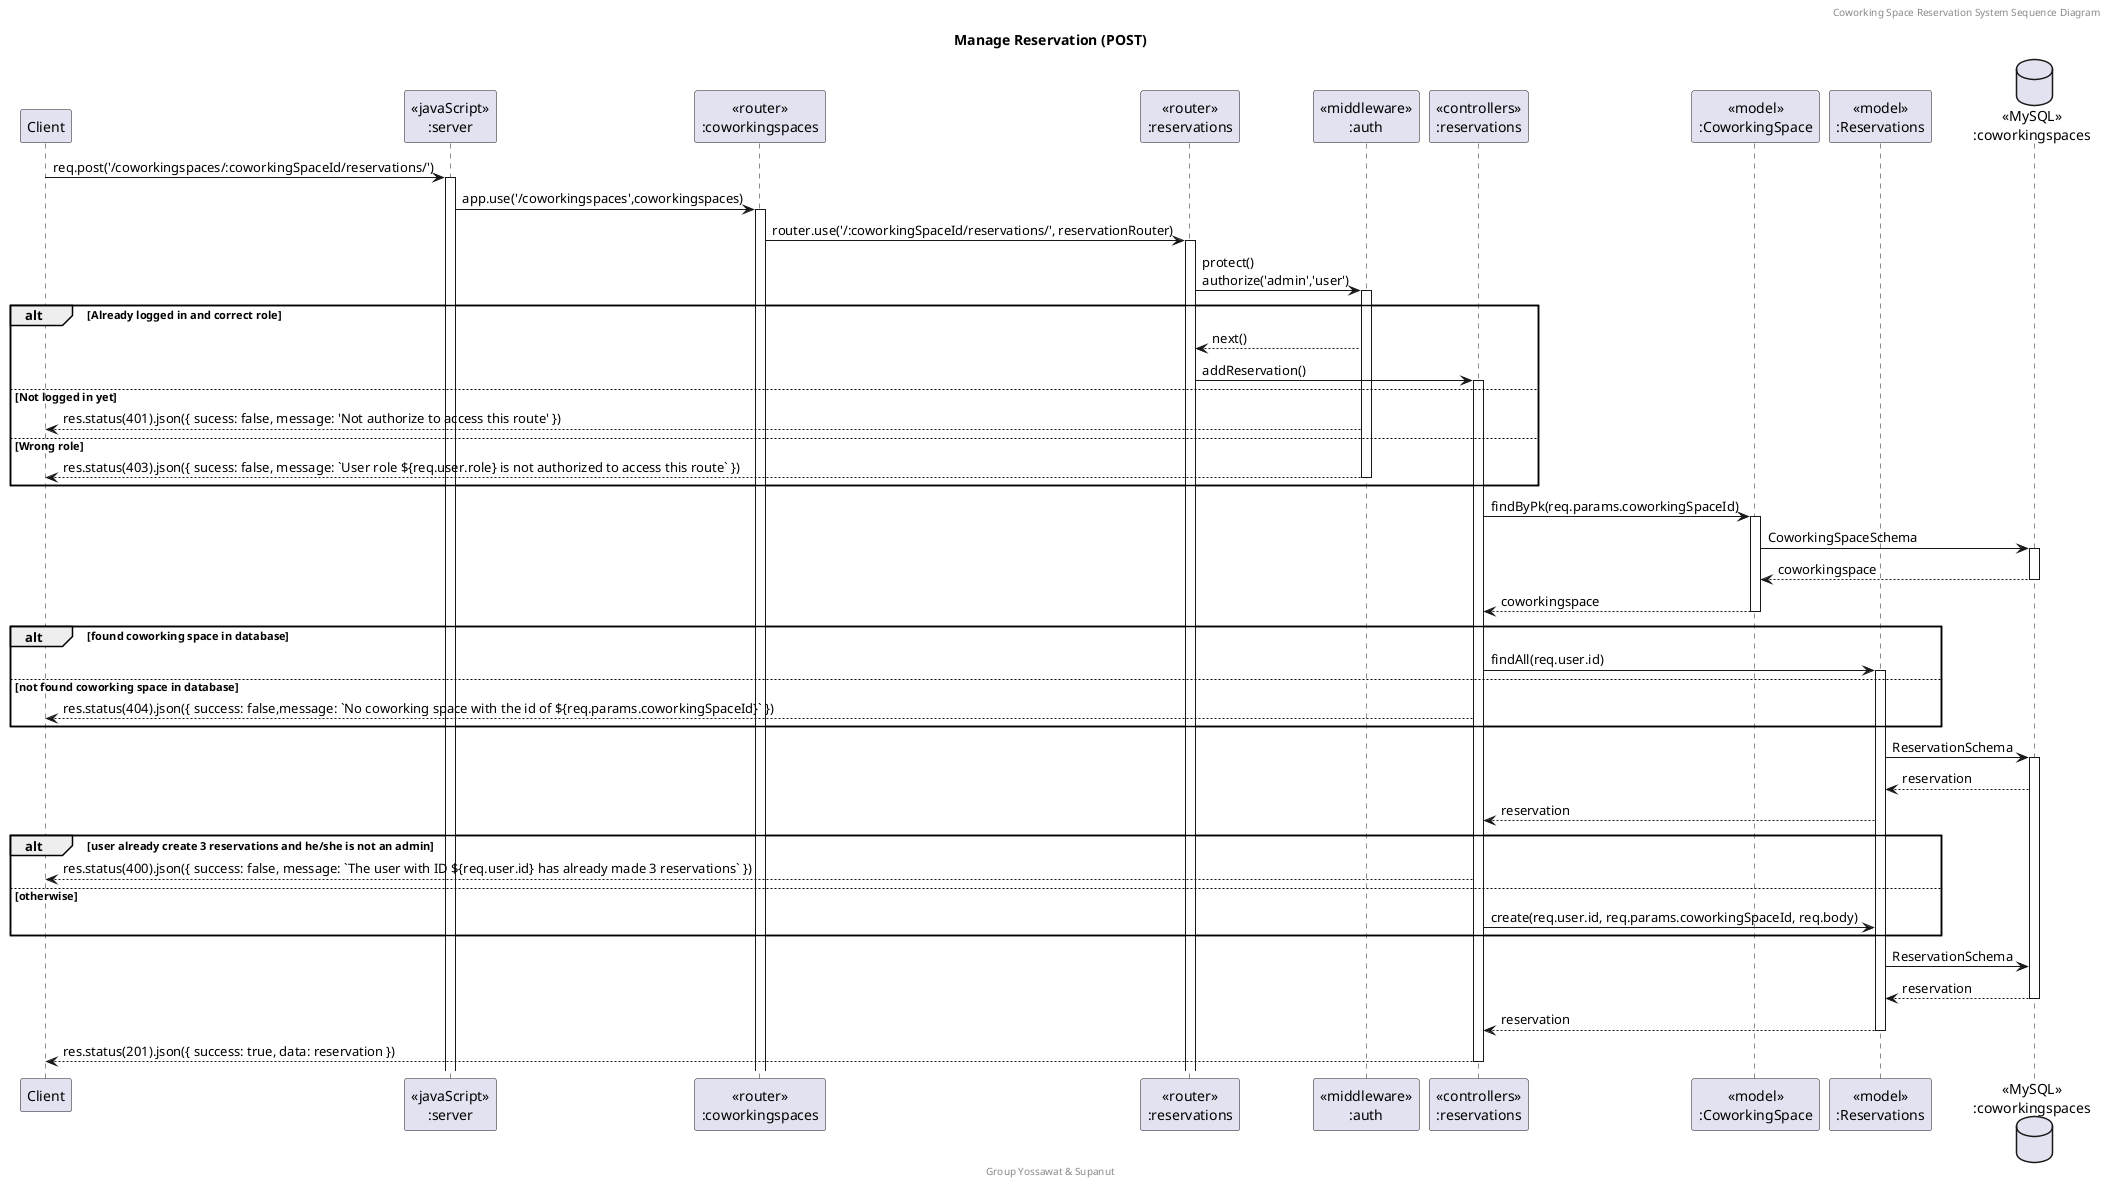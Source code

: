 @startuml Manage Reservation (POST)

header Coworking Space Reservation System Sequence Diagram
footer Group Yossawat & Supanut
title "Manage Reservation (POST)"

participant "Client" as client
participant "<<javaScript>>\n:server" as server
participant "<<router>>\n:coworkingspaces" as routerCoworkingSpaces
participant "<<router>>\n:reservations" as routerReservations
participant "<<middleware>>\n:auth" as middleware
participant "<<controllers>>\n:reservations" as controllersReservations
participant "<<model>>\n:CoworkingSpace" as modelCoworkingSpace
participant "<<model>>\n:Reservations" as modelReservation
database "<<MySQL>>\n:coworkingspaces" as CoworkingSpacesDatabase

client -> server ++:req.post('/coworkingspaces/:coworkingSpaceId/reservations/')
server -> routerCoworkingSpaces ++:app.use('/coworkingspaces',coworkingspaces)
routerCoworkingSpaces -> routerReservations ++:router.use('/:coworkingSpaceId/reservations/', reservationRouter)
routerReservations -> middleware ++:protect()\nauthorize('admin','user')
alt Already logged in and correct role
    middleware --> routerReservations : next()
    routerReservations -> controllersReservations ++: addReservation()
else Not logged in yet
    middleware --> client : res.status(401).json({ sucess: false, message: 'Not authorize to access this route' })
else Wrong role
    middleware --> client --: res.status(403).json({ sucess: false, message: `User role ${req.user.role} is not authorized to access this route` })
end
controllersReservations -> modelCoworkingSpace ++: findByPk(req.params.coworkingSpaceId)
modelCoworkingSpace -> CoworkingSpacesDatabase ++: CoworkingSpaceSchema
CoworkingSpacesDatabase --> modelCoworkingSpace --: coworkingspace
controllersReservations <-- modelCoworkingSpace --:coworkingspace
alt found coworking space in database
    controllersReservations -> modelReservation  ++: findAll(req.user.id)
else not found coworking space in database
    controllersReservations --> client  : res.status(404).json({ success: false,message: `No coworking space with the id of ${req.params.coworkingSpaceId}` })
end
modelReservation -> CoworkingSpacesDatabase ++: ReservationSchema
CoworkingSpacesDatabase --> modelReservation : reservation
controllersReservations <-- modelReservation : reservation
alt user already create 3 reservations and he/she is not an admin
    controllersReservations --> client : res.status(400).json({ success: false, message: `The user with ID ${req.user.id} has already made 3 reservations` })
else otherwise
    controllersReservations -> modelReservation : create(req.user.id, req.params.coworkingSpaceId, req.body)
end
modelReservation -> CoworkingSpacesDatabase : ReservationSchema
CoworkingSpacesDatabase --> modelReservation --: reservation
controllersReservations <-- modelReservation --: reservation
controllersReservations --> client --:res.status(201).json({ success: true, data: reservation })

@enduml
